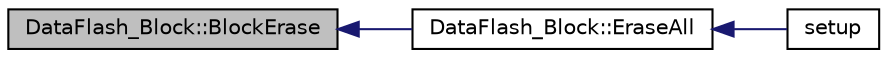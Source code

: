 digraph "DataFlash_Block::BlockErase"
{
 // INTERACTIVE_SVG=YES
  edge [fontname="Helvetica",fontsize="10",labelfontname="Helvetica",labelfontsize="10"];
  node [fontname="Helvetica",fontsize="10",shape=record];
  rankdir="LR";
  Node1 [label="DataFlash_Block::BlockErase",height=0.2,width=0.4,color="black", fillcolor="grey75", style="filled" fontcolor="black"];
  Node1 -> Node2 [dir="back",color="midnightblue",fontsize="10",style="solid",fontname="Helvetica"];
  Node2 [label="DataFlash_Block::EraseAll",height=0.2,width=0.4,color="black", fillcolor="white", style="filled",URL="$classDataFlash__Block.html#a731e8607ad128e986be1236d44e8d196"];
  Node2 -> Node3 [dir="back",color="midnightblue",fontsize="10",style="solid",fontname="Helvetica"];
  Node3 [label="setup",height=0.2,width=0.4,color="black", fillcolor="white", style="filled",URL="$DataFlash__test_8pde.html#a4fc01d736fe50cf5b977f755b675f11d"];
}
